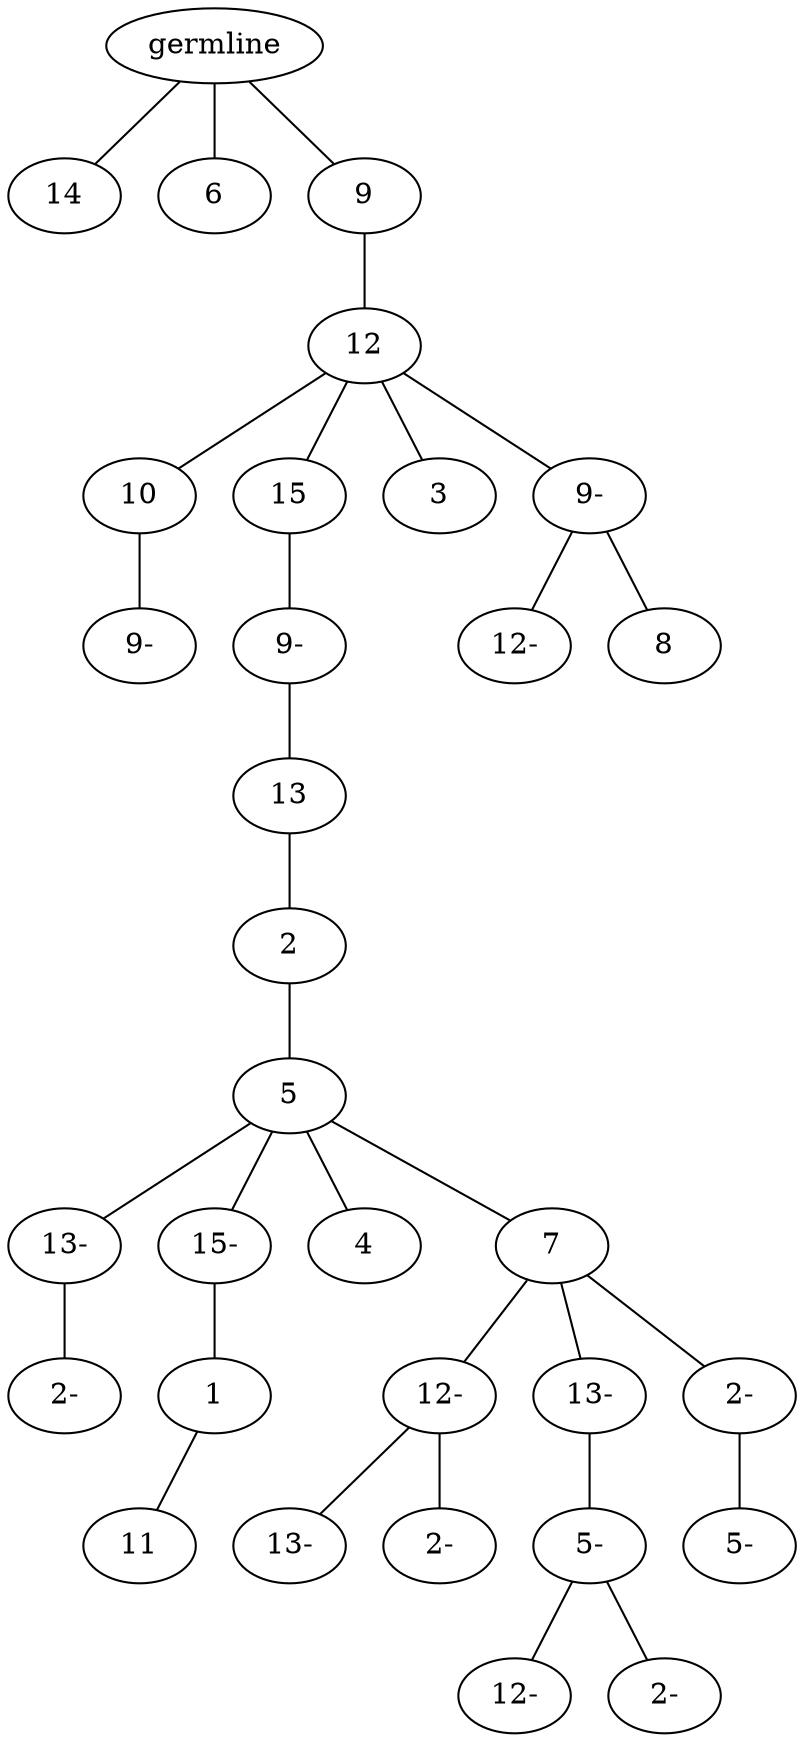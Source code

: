 graph tree {
    "140383917210640" [label="germline"];
    "140383917261728" [label="14"];
    "140383917369808" [label="6"];
    "140383917117888" [label="9"];
    "140383917177200" [label="12"];
    "140383917365712" [label="10"];
    "140383917365904" [label="9-"];
    "140383917363312" [label="15"];
    "140383917364704" [label="9-"];
    "140383917290160" [label="13"];
    "140383917283888" [label="2"];
    "140383917283216" [label="5"];
    "140383917282160" [label="13-"];
    "140383917261392" [label="2-"];
    "140383917283696" [label="15-"];
    "140383917277440" [label="1"];
    "140383917277776" [label="11"];
    "140383917282784" [label="4"];
    "140383917282688" [label="7"];
    "140383917280944" [label="12-"];
    "140383917446816" [label="13-"];
    "140383917447344" [label="2-"];
    "140383917280080" [label="13-"];
    "140383917449024" [label="5-"];
    "140383917310544" [label="12-"];
    "140383917310784" [label="2-"];
    "140383917279792" [label="2-"];
    "140383917310064" [label="5-"];
    "140383917189776" [label="3"];
    "140383917188624" [label="9-"];
    "140383917221344" [label="12-"];
    "140383917367008" [label="8"];
    "140383917210640" -- "140383917261728";
    "140383917210640" -- "140383917369808";
    "140383917210640" -- "140383917117888";
    "140383917117888" -- "140383917177200";
    "140383917177200" -- "140383917365712";
    "140383917177200" -- "140383917363312";
    "140383917177200" -- "140383917189776";
    "140383917177200" -- "140383917188624";
    "140383917365712" -- "140383917365904";
    "140383917363312" -- "140383917364704";
    "140383917364704" -- "140383917290160";
    "140383917290160" -- "140383917283888";
    "140383917283888" -- "140383917283216";
    "140383917283216" -- "140383917282160";
    "140383917283216" -- "140383917283696";
    "140383917283216" -- "140383917282784";
    "140383917283216" -- "140383917282688";
    "140383917282160" -- "140383917261392";
    "140383917283696" -- "140383917277440";
    "140383917277440" -- "140383917277776";
    "140383917282688" -- "140383917280944";
    "140383917282688" -- "140383917280080";
    "140383917282688" -- "140383917279792";
    "140383917280944" -- "140383917446816";
    "140383917280944" -- "140383917447344";
    "140383917280080" -- "140383917449024";
    "140383917449024" -- "140383917310544";
    "140383917449024" -- "140383917310784";
    "140383917279792" -- "140383917310064";
    "140383917188624" -- "140383917221344";
    "140383917188624" -- "140383917367008";
}
